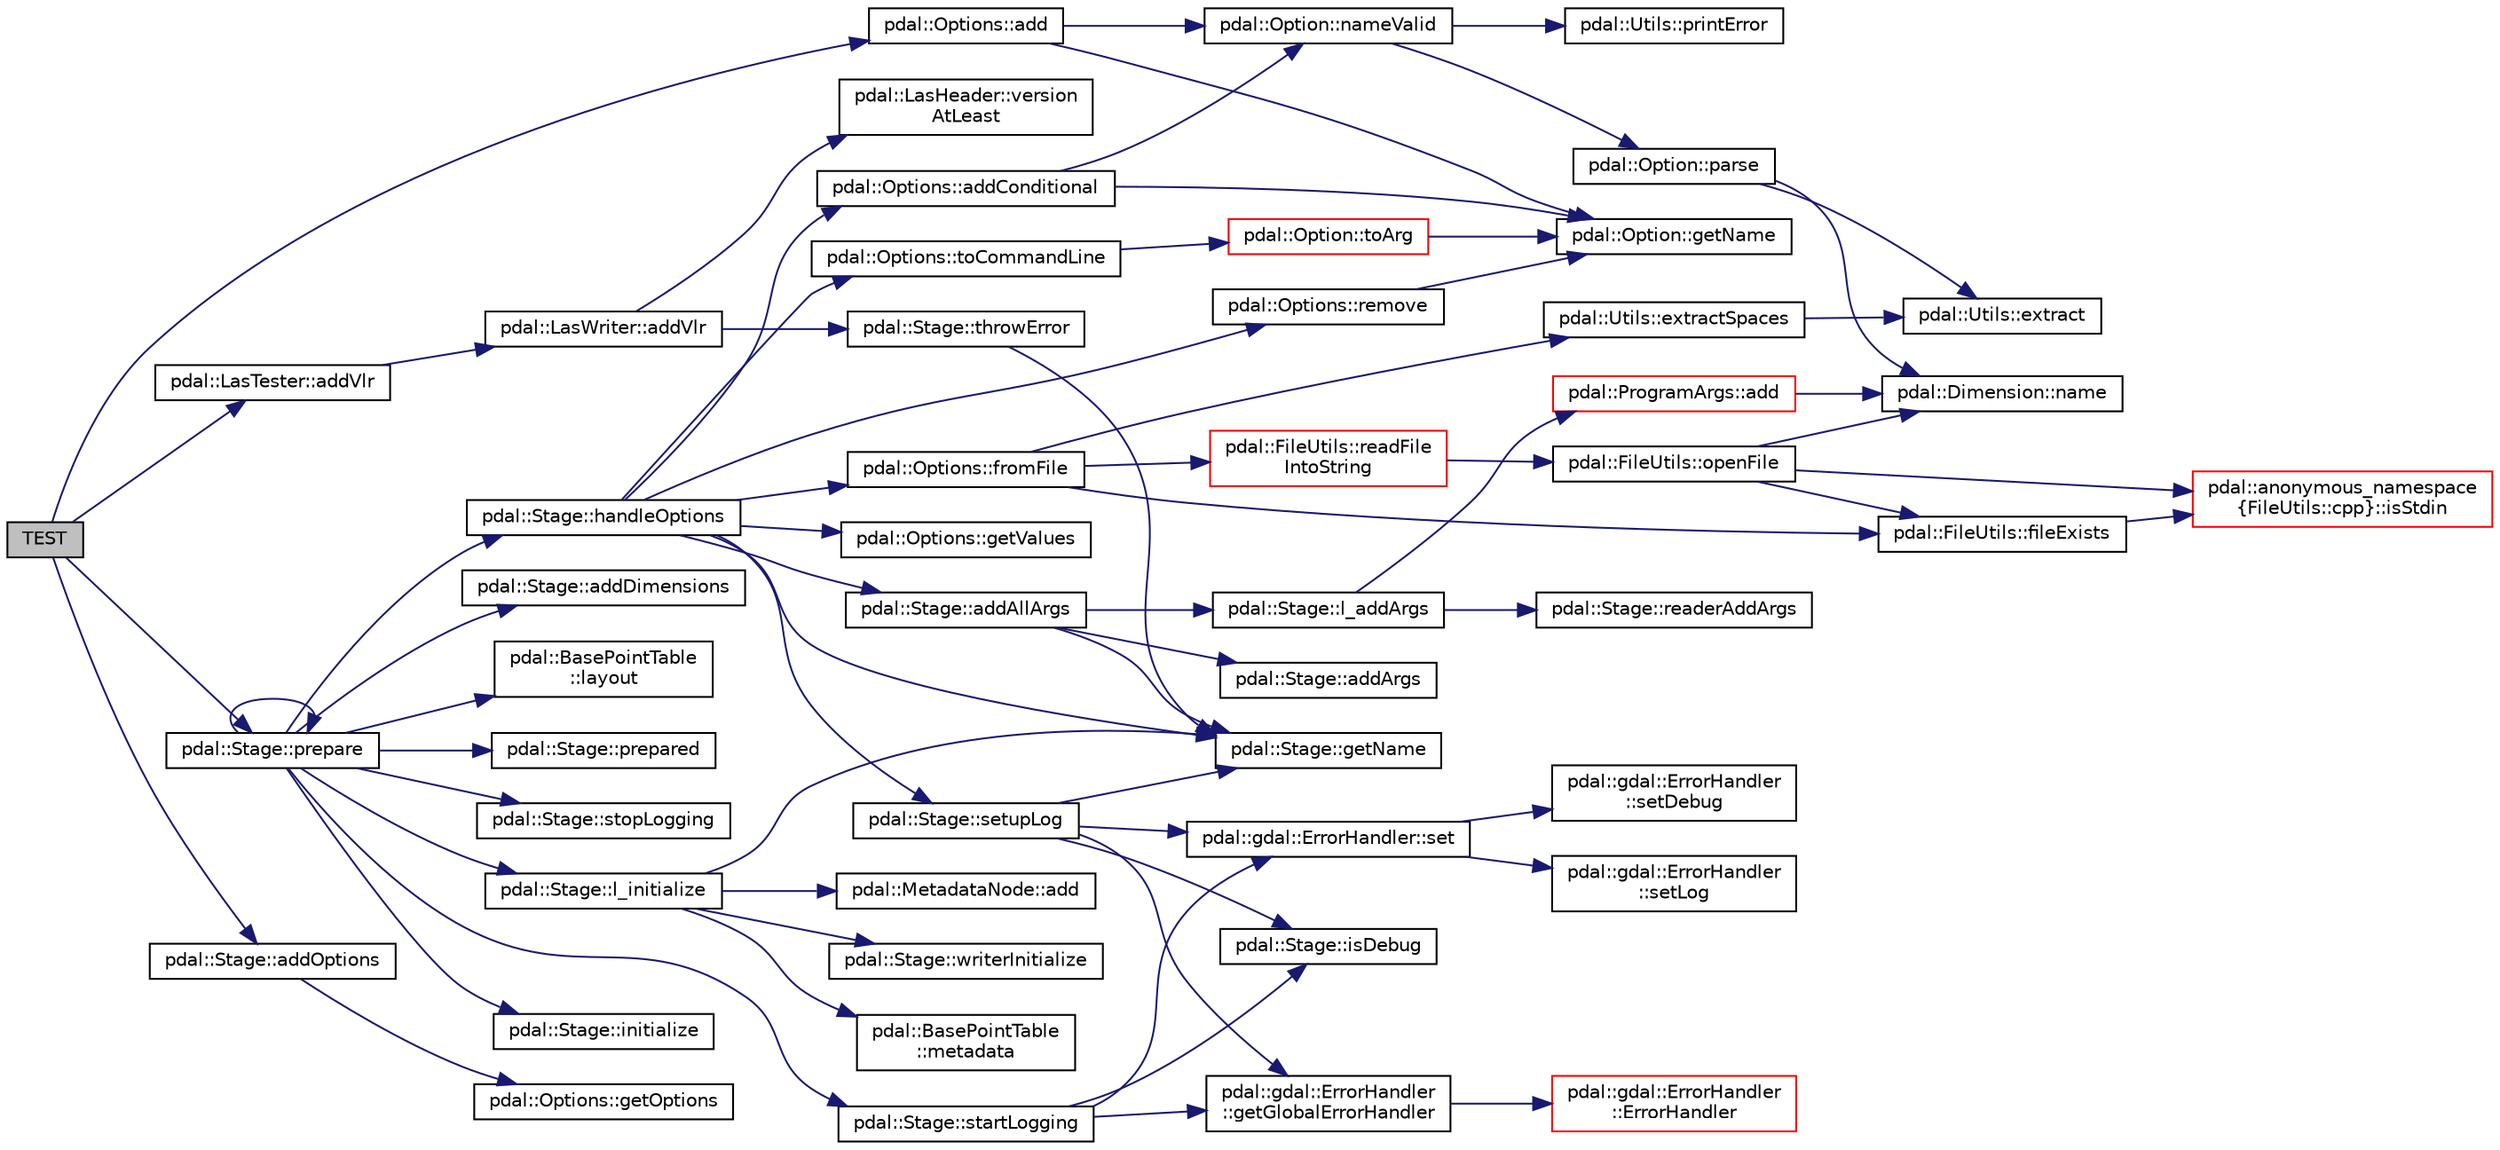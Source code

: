 digraph "TEST"
{
  edge [fontname="Helvetica",fontsize="10",labelfontname="Helvetica",labelfontsize="10"];
  node [fontname="Helvetica",fontsize="10",shape=record];
  rankdir="LR";
  Node1 [label="TEST",height=0.2,width=0.4,color="black", fillcolor="grey75", style="filled", fontcolor="black"];
  Node1 -> Node2 [color="midnightblue",fontsize="10",style="solid",fontname="Helvetica"];
  Node2 [label="pdal::Options::add",height=0.2,width=0.4,color="black", fillcolor="white", style="filled",URL="$classpdal_1_1Options.html#a30826da39f9c4716412141eeeb719032"];
  Node2 -> Node3 [color="midnightblue",fontsize="10",style="solid",fontname="Helvetica"];
  Node3 [label="pdal::Option::nameValid",height=0.2,width=0.4,color="black", fillcolor="white", style="filled",URL="$classpdal_1_1Option.html#aef4422b88464a9cad83b3c11bf1f8cdd"];
  Node3 -> Node4 [color="midnightblue",fontsize="10",style="solid",fontname="Helvetica"];
  Node4 [label="pdal::Option::parse",height=0.2,width=0.4,color="black", fillcolor="white", style="filled",URL="$classpdal_1_1Option.html#a978a36cf9180d3636ea770988961952b"];
  Node4 -> Node5 [color="midnightblue",fontsize="10",style="solid",fontname="Helvetica"];
  Node5 [label="pdal::Utils::extract",height=0.2,width=0.4,color="black", fillcolor="white", style="filled",URL="$namespacepdal_1_1Utils.html#acae5a19cd66121b77e2599daec48413d"];
  Node4 -> Node6 [color="midnightblue",fontsize="10",style="solid",fontname="Helvetica"];
  Node6 [label="pdal::Dimension::name",height=0.2,width=0.4,color="black", fillcolor="white", style="filled",URL="$namespacepdal_1_1Dimension.html#af3176b0b7e6b4be000317846cf7c2718"];
  Node3 -> Node7 [color="midnightblue",fontsize="10",style="solid",fontname="Helvetica"];
  Node7 [label="pdal::Utils::printError",height=0.2,width=0.4,color="black", fillcolor="white", style="filled",URL="$namespacepdal_1_1Utils.html#ada321695f57c876ef51227bdf5b84f7a"];
  Node2 -> Node8 [color="midnightblue",fontsize="10",style="solid",fontname="Helvetica"];
  Node8 [label="pdal::Option::getName",height=0.2,width=0.4,color="black", fillcolor="white", style="filled",URL="$classpdal_1_1Option.html#ad2b7a736742fb343e421fa326ef45c23"];
  Node1 -> Node9 [color="midnightblue",fontsize="10",style="solid",fontname="Helvetica"];
  Node9 [label="pdal::Stage::addOptions",height=0.2,width=0.4,color="black", fillcolor="white", style="filled",URL="$classpdal_1_1Stage.html#ace3043bc318e31d6d88a296c0a8cf62b"];
  Node9 -> Node10 [color="midnightblue",fontsize="10",style="solid",fontname="Helvetica"];
  Node10 [label="pdal::Options::getOptions",height=0.2,width=0.4,color="black", fillcolor="white", style="filled",URL="$classpdal_1_1Options.html#a9db7862d4f1e54669fd88d8a0284c247"];
  Node1 -> Node11 [color="midnightblue",fontsize="10",style="solid",fontname="Helvetica"];
  Node11 [label="pdal::LasTester::addVlr",height=0.2,width=0.4,color="black", fillcolor="white", style="filled",URL="$classpdal_1_1LasTester.html#a4f471a780fddbea78d1012550a4c166c"];
  Node11 -> Node12 [color="midnightblue",fontsize="10",style="solid",fontname="Helvetica"];
  Node12 [label="pdal::LasWriter::addVlr",height=0.2,width=0.4,color="black", fillcolor="white", style="filled",URL="$classpdal_1_1LasWriter.html#aee3405138c851c3ffc662e591a2bfece"];
  Node12 -> Node13 [color="midnightblue",fontsize="10",style="solid",fontname="Helvetica"];
  Node13 [label="pdal::LasHeader::version\lAtLeast",height=0.2,width=0.4,color="black", fillcolor="white", style="filled",URL="$classpdal_1_1LasHeader.html#ace5a26c0b9358ad59ab8b5ae629ffb3f"];
  Node12 -> Node14 [color="midnightblue",fontsize="10",style="solid",fontname="Helvetica"];
  Node14 [label="pdal::Stage::throwError",height=0.2,width=0.4,color="black", fillcolor="white", style="filled",URL="$classpdal_1_1Stage.html#abdbd1176da12dfd882d931a43290797f"];
  Node14 -> Node15 [color="midnightblue",fontsize="10",style="solid",fontname="Helvetica"];
  Node15 [label="pdal::Stage::getName",height=0.2,width=0.4,color="black", fillcolor="white", style="filled",URL="$classpdal_1_1Stage.html#a6c81d6fbbac17ebe4cd63806916cc750"];
  Node1 -> Node16 [color="midnightblue",fontsize="10",style="solid",fontname="Helvetica"];
  Node16 [label="pdal::Stage::prepare",height=0.2,width=0.4,color="black", fillcolor="white", style="filled",URL="$classpdal_1_1Stage.html#a4b9296a59f8852b3d08630f1086bfbea"];
  Node16 -> Node16 [color="midnightblue",fontsize="10",style="solid",fontname="Helvetica"];
  Node16 -> Node17 [color="midnightblue",fontsize="10",style="solid",fontname="Helvetica"];
  Node17 [label="pdal::Stage::handleOptions",height=0.2,width=0.4,color="black", fillcolor="white", style="filled",URL="$classpdal_1_1Stage.html#a75f17f9b67f48f6aab1d98aadefc4d5c"];
  Node17 -> Node18 [color="midnightblue",fontsize="10",style="solid",fontname="Helvetica"];
  Node18 [label="pdal::Stage::addAllArgs",height=0.2,width=0.4,color="black", fillcolor="white", style="filled",URL="$classpdal_1_1Stage.html#a75ff99f7b665c6573e304ed4148dd99e"];
  Node18 -> Node19 [color="midnightblue",fontsize="10",style="solid",fontname="Helvetica"];
  Node19 [label="pdal::Stage::l_addArgs",height=0.2,width=0.4,color="black", fillcolor="white", style="filled",URL="$classpdal_1_1Stage.html#ae89a62fb39c52a2067fc318359065625"];
  Node19 -> Node20 [color="midnightblue",fontsize="10",style="solid",fontname="Helvetica"];
  Node20 [label="pdal::ProgramArgs::add",height=0.2,width=0.4,color="red", fillcolor="white", style="filled",URL="$classpdal_1_1ProgramArgs.html#a9f773618ed928e9cef78aa1bf8278784"];
  Node20 -> Node6 [color="midnightblue",fontsize="10",style="solid",fontname="Helvetica"];
  Node19 -> Node21 [color="midnightblue",fontsize="10",style="solid",fontname="Helvetica"];
  Node21 [label="pdal::Stage::readerAddArgs",height=0.2,width=0.4,color="black", fillcolor="white", style="filled",URL="$classpdal_1_1Stage.html#af186e56bcda662a1342914818d490272"];
  Node18 -> Node22 [color="midnightblue",fontsize="10",style="solid",fontname="Helvetica"];
  Node22 [label="pdal::Stage::addArgs",height=0.2,width=0.4,color="black", fillcolor="white", style="filled",URL="$classpdal_1_1Stage.html#a3f15d8fc5456be812aafc84000d8e621"];
  Node18 -> Node15 [color="midnightblue",fontsize="10",style="solid",fontname="Helvetica"];
  Node17 -> Node23 [color="midnightblue",fontsize="10",style="solid",fontname="Helvetica"];
  Node23 [label="pdal::Options::getValues",height=0.2,width=0.4,color="black", fillcolor="white", style="filled",URL="$classpdal_1_1Options.html#a99aa4c0c7ba443d584f741d22d37f6a5"];
  Node17 -> Node24 [color="midnightblue",fontsize="10",style="solid",fontname="Helvetica"];
  Node24 [label="pdal::Options::addConditional",height=0.2,width=0.4,color="black", fillcolor="white", style="filled",URL="$classpdal_1_1Options.html#aab2dd4f9208512ad8c38a71ad9d2c98b"];
  Node24 -> Node3 [color="midnightblue",fontsize="10",style="solid",fontname="Helvetica"];
  Node24 -> Node8 [color="midnightblue",fontsize="10",style="solid",fontname="Helvetica"];
  Node17 -> Node25 [color="midnightblue",fontsize="10",style="solid",fontname="Helvetica"];
  Node25 [label="pdal::Options::fromFile",height=0.2,width=0.4,color="black", fillcolor="white", style="filled",URL="$classpdal_1_1Options.html#a541bdbfe72511dad8a22236f0a3cb2ab"];
  Node25 -> Node26 [color="midnightblue",fontsize="10",style="solid",fontname="Helvetica"];
  Node26 [label="pdal::FileUtils::fileExists",height=0.2,width=0.4,color="black", fillcolor="white", style="filled",URL="$namespacepdal_1_1FileUtils.html#ae2b8f1ddc38b0033b685a0bde6106ba1"];
  Node26 -> Node27 [color="midnightblue",fontsize="10",style="solid",fontname="Helvetica"];
  Node27 [label="pdal::anonymous_namespace\l\{FileUtils::cpp\}::isStdin",height=0.2,width=0.4,color="red", fillcolor="white", style="filled",URL="$namespacepdal_1_1anonymous__namespace_02FileUtils_8cpp_03.html#a813a530ad72d50f747643f1bb996cacf"];
  Node25 -> Node28 [color="midnightblue",fontsize="10",style="solid",fontname="Helvetica"];
  Node28 [label="pdal::FileUtils::readFile\lIntoString",height=0.2,width=0.4,color="red", fillcolor="white", style="filled",URL="$namespacepdal_1_1FileUtils.html#a183613921413dc5f8fe3efe45763945c"];
  Node28 -> Node29 [color="midnightblue",fontsize="10",style="solid",fontname="Helvetica"];
  Node29 [label="pdal::FileUtils::openFile",height=0.2,width=0.4,color="black", fillcolor="white", style="filled",URL="$namespacepdal_1_1FileUtils.html#aeeda62ff11a1e6bcc9175f51f7efe522"];
  Node29 -> Node6 [color="midnightblue",fontsize="10",style="solid",fontname="Helvetica"];
  Node29 -> Node27 [color="midnightblue",fontsize="10",style="solid",fontname="Helvetica"];
  Node29 -> Node26 [color="midnightblue",fontsize="10",style="solid",fontname="Helvetica"];
  Node25 -> Node30 [color="midnightblue",fontsize="10",style="solid",fontname="Helvetica"];
  Node30 [label="pdal::Utils::extractSpaces",height=0.2,width=0.4,color="black", fillcolor="white", style="filled",URL="$namespacepdal_1_1Utils.html#a9bda8c5dbe5ef7cf66e99ba022184934"];
  Node30 -> Node5 [color="midnightblue",fontsize="10",style="solid",fontname="Helvetica"];
  Node17 -> Node31 [color="midnightblue",fontsize="10",style="solid",fontname="Helvetica"];
  Node31 [label="pdal::Options::remove",height=0.2,width=0.4,color="black", fillcolor="white", style="filled",URL="$classpdal_1_1Options.html#a0d9ebe7f77b36dea85b51eb0098a5df0"];
  Node31 -> Node8 [color="midnightblue",fontsize="10",style="solid",fontname="Helvetica"];
  Node17 -> Node32 [color="midnightblue",fontsize="10",style="solid",fontname="Helvetica"];
  Node32 [label="pdal::Options::toCommandLine",height=0.2,width=0.4,color="black", fillcolor="white", style="filled",URL="$classpdal_1_1Options.html#afb18dcc4f3883b8413171db00482959c"];
  Node32 -> Node33 [color="midnightblue",fontsize="10",style="solid",fontname="Helvetica"];
  Node33 [label="pdal::Option::toArg",height=0.2,width=0.4,color="red", fillcolor="white", style="filled",URL="$classpdal_1_1Option.html#a7fabeedf415bb4253e0b5d625c2717db"];
  Node33 -> Node8 [color="midnightblue",fontsize="10",style="solid",fontname="Helvetica"];
  Node17 -> Node15 [color="midnightblue",fontsize="10",style="solid",fontname="Helvetica"];
  Node17 -> Node34 [color="midnightblue",fontsize="10",style="solid",fontname="Helvetica"];
  Node34 [label="pdal::Stage::setupLog",height=0.2,width=0.4,color="black", fillcolor="white", style="filled",URL="$classpdal_1_1Stage.html#ab94db25b14b94de1f62f9738327accd2"];
  Node34 -> Node15 [color="midnightblue",fontsize="10",style="solid",fontname="Helvetica"];
  Node34 -> Node35 [color="midnightblue",fontsize="10",style="solid",fontname="Helvetica"];
  Node35 [label="pdal::gdal::ErrorHandler\l::getGlobalErrorHandler",height=0.2,width=0.4,color="black", fillcolor="white", style="filled",URL="$classpdal_1_1gdal_1_1ErrorHandler.html#a56e0125595a43bf3b0cbd0b9a4bc55ea"];
  Node35 -> Node36 [color="midnightblue",fontsize="10",style="solid",fontname="Helvetica"];
  Node36 [label="pdal::gdal::ErrorHandler\l::ErrorHandler",height=0.2,width=0.4,color="red", fillcolor="white", style="filled",URL="$classpdal_1_1gdal_1_1ErrorHandler.html#a73215504640551589024d36018f81d33"];
  Node34 -> Node37 [color="midnightblue",fontsize="10",style="solid",fontname="Helvetica"];
  Node37 [label="pdal::gdal::ErrorHandler::set",height=0.2,width=0.4,color="black", fillcolor="white", style="filled",URL="$classpdal_1_1gdal_1_1ErrorHandler.html#ace1cff928ab179f671181ebaf4d280a4"];
  Node37 -> Node38 [color="midnightblue",fontsize="10",style="solid",fontname="Helvetica"];
  Node38 [label="pdal::gdal::ErrorHandler\l::setLog",height=0.2,width=0.4,color="black", fillcolor="white", style="filled",URL="$classpdal_1_1gdal_1_1ErrorHandler.html#abe7fbf19bfcfbb0be1c8ae934bd5c9d2"];
  Node37 -> Node39 [color="midnightblue",fontsize="10",style="solid",fontname="Helvetica"];
  Node39 [label="pdal::gdal::ErrorHandler\l::setDebug",height=0.2,width=0.4,color="black", fillcolor="white", style="filled",URL="$classpdal_1_1gdal_1_1ErrorHandler.html#a61ea2c53f778817785d39cd9fc6a81a6"];
  Node34 -> Node40 [color="midnightblue",fontsize="10",style="solid",fontname="Helvetica"];
  Node40 [label="pdal::Stage::isDebug",height=0.2,width=0.4,color="black", fillcolor="white", style="filled",URL="$classpdal_1_1Stage.html#aec4fb27c40bb4b032ff003a89a950dd4"];
  Node16 -> Node41 [color="midnightblue",fontsize="10",style="solid",fontname="Helvetica"];
  Node41 [label="pdal::Stage::startLogging",height=0.2,width=0.4,color="black", fillcolor="white", style="filled",URL="$classpdal_1_1Stage.html#a74cf636cb0f633411e4e40dcd718508a"];
  Node41 -> Node35 [color="midnightblue",fontsize="10",style="solid",fontname="Helvetica"];
  Node41 -> Node37 [color="midnightblue",fontsize="10",style="solid",fontname="Helvetica"];
  Node41 -> Node40 [color="midnightblue",fontsize="10",style="solid",fontname="Helvetica"];
  Node16 -> Node42 [color="midnightblue",fontsize="10",style="solid",fontname="Helvetica"];
  Node42 [label="pdal::Stage::l_initialize",height=0.2,width=0.4,color="black", fillcolor="white", style="filled",URL="$classpdal_1_1Stage.html#a6c85dfbf6a674dbc2eda76a79efada48"];
  Node42 -> Node43 [color="midnightblue",fontsize="10",style="solid",fontname="Helvetica"];
  Node43 [label="pdal::BasePointTable\l::metadata",height=0.2,width=0.4,color="black", fillcolor="white", style="filled",URL="$classpdal_1_1BasePointTable.html#a03429472e71e5dd323bc92319f4a9df6"];
  Node42 -> Node44 [color="midnightblue",fontsize="10",style="solid",fontname="Helvetica"];
  Node44 [label="pdal::MetadataNode::add",height=0.2,width=0.4,color="black", fillcolor="white", style="filled",URL="$classpdal_1_1MetadataNode.html#af2c1c5d91f6ab47a804aa8a0a1b043c2"];
  Node42 -> Node15 [color="midnightblue",fontsize="10",style="solid",fontname="Helvetica"];
  Node42 -> Node45 [color="midnightblue",fontsize="10",style="solid",fontname="Helvetica"];
  Node45 [label="pdal::Stage::writerInitialize",height=0.2,width=0.4,color="black", fillcolor="white", style="filled",URL="$classpdal_1_1Stage.html#a0d7c0bb23ed18577b1aa58b02448487f"];
  Node16 -> Node46 [color="midnightblue",fontsize="10",style="solid",fontname="Helvetica"];
  Node46 [label="pdal::Stage::initialize",height=0.2,width=0.4,color="black", fillcolor="white", style="filled",URL="$classpdal_1_1Stage.html#a5b422f842a6374b448439df99fe6e07e"];
  Node16 -> Node47 [color="midnightblue",fontsize="10",style="solid",fontname="Helvetica"];
  Node47 [label="pdal::Stage::addDimensions",height=0.2,width=0.4,color="black", fillcolor="white", style="filled",URL="$classpdal_1_1Stage.html#a7ec627c76e1c30fc53780bd81d08d4ad"];
  Node16 -> Node48 [color="midnightblue",fontsize="10",style="solid",fontname="Helvetica"];
  Node48 [label="pdal::BasePointTable\l::layout",height=0.2,width=0.4,color="black", fillcolor="white", style="filled",URL="$classpdal_1_1BasePointTable.html#a7e3a12a1f29e6cd10d8669ed3d07eb94"];
  Node16 -> Node49 [color="midnightblue",fontsize="10",style="solid",fontname="Helvetica"];
  Node49 [label="pdal::Stage::prepared",height=0.2,width=0.4,color="black", fillcolor="white", style="filled",URL="$classpdal_1_1Stage.html#affff6bc9dbff793d074d76333c5732dd"];
  Node16 -> Node50 [color="midnightblue",fontsize="10",style="solid",fontname="Helvetica"];
  Node50 [label="pdal::Stage::stopLogging",height=0.2,width=0.4,color="black", fillcolor="white", style="filled",URL="$classpdal_1_1Stage.html#ae49e996fe285350923a3bf44d027adad"];
}
